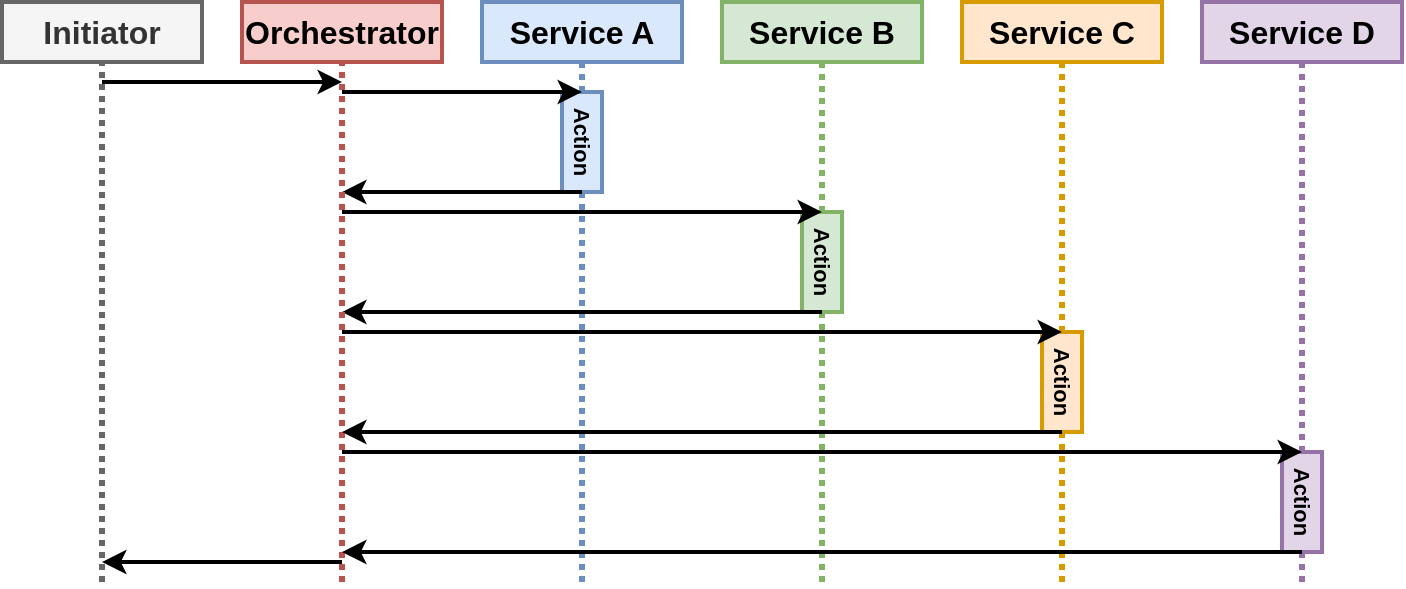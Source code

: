 <mxfile version="13.1.6" type="device"><diagram id="oodRZo66ir17eg9mZ7kf" name="Page-1"><mxGraphModel dx="1554" dy="675" grid="1" gridSize="10" guides="1" tooltips="1" connect="1" arrows="1" fold="1" page="1" pageScale="1" pageWidth="2000" pageHeight="2000" math="0" shadow="0"><root><mxCell id="0"/><mxCell id="1" parent="0"/><mxCell id="-2aZNtLf3BAYs-4e67TA-1" value="&lt;font style=&quot;font-size: 16px&quot;&gt;&lt;b&gt;Service A&lt;/b&gt;&lt;/font&gt;" style="rounded=0;whiteSpace=wrap;html=1;strokeWidth=2;fillColor=#dae8fc;strokeColor=#6c8ebf;" parent="1" vertex="1"><mxGeometry x="280" y="120" width="100" height="30" as="geometry"/></mxCell><mxCell id="-2aZNtLf3BAYs-4e67TA-2" value="" style="endArrow=none;dashed=1;html=1;entryX=0.5;entryY=1;entryDx=0;entryDy=0;strokeWidth=3;dashPattern=1 1;fillColor=#dae8fc;strokeColor=#6c8ebf;exitX=0;exitY=0.5;exitDx=0;exitDy=0;" parent="1" source="-2aZNtLf3BAYs-4e67TA-3" target="-2aZNtLf3BAYs-4e67TA-1" edge="1"><mxGeometry width="50" height="50" relative="1" as="geometry"><mxPoint x="330" y="160" as="sourcePoint"/><mxPoint x="800" y="330" as="targetPoint"/></mxGeometry></mxCell><mxCell id="-2aZNtLf3BAYs-4e67TA-3" value="&lt;b&gt;&lt;font style=&quot;font-size: 11px&quot;&gt;Action&lt;/font&gt;&lt;/b&gt;" style="rounded=0;whiteSpace=wrap;html=1;strokeWidth=2;fillColor=#dae8fc;strokeColor=#6c8ebf;rotation=90;" parent="1" vertex="1"><mxGeometry x="305" y="180" width="50" height="20" as="geometry"/></mxCell><mxCell id="-2aZNtLf3BAYs-4e67TA-4" value="&lt;font style=&quot;font-size: 16px&quot;&gt;&lt;b&gt;Service B&lt;/b&gt;&lt;/font&gt;" style="rounded=0;whiteSpace=wrap;html=1;strokeWidth=2;fillColor=#d5e8d4;strokeColor=#82b366;" parent="1" vertex="1"><mxGeometry x="400" y="120" width="100" height="30" as="geometry"/></mxCell><mxCell id="-2aZNtLf3BAYs-4e67TA-5" value="&lt;b&gt;&lt;font style=&quot;font-size: 11px&quot;&gt;Action&lt;/font&gt;&lt;/b&gt;" style="rounded=0;whiteSpace=wrap;html=1;strokeWidth=2;fillColor=#d5e8d4;strokeColor=#82b366;rotation=90;" parent="1" vertex="1"><mxGeometry x="425" y="240" width="50" height="20" as="geometry"/></mxCell><mxCell id="-2aZNtLf3BAYs-4e67TA-6" value="" style="endArrow=none;dashed=1;html=1;entryX=1;entryY=0.5;entryDx=0;entryDy=0;strokeWidth=3;fillColor=#dae8fc;strokeColor=#6c8ebf;dashPattern=1 1;" parent="1" target="-2aZNtLf3BAYs-4e67TA-3" edge="1"><mxGeometry width="50" height="50" relative="1" as="geometry"><mxPoint x="330" y="410" as="sourcePoint"/><mxPoint x="340" y="160" as="targetPoint"/></mxGeometry></mxCell><mxCell id="-2aZNtLf3BAYs-4e67TA-7" value="" style="endArrow=classic;html=1;strokeWidth=2;exitX=1;exitY=0.5;exitDx=0;exitDy=0;" parent="1" edge="1" source="-2aZNtLf3BAYs-4e67TA-3"><mxGeometry width="50" height="50" relative="1" as="geometry"><mxPoint x="330" y="220" as="sourcePoint"/><mxPoint x="210" y="215" as="targetPoint"/></mxGeometry></mxCell><mxCell id="-2aZNtLf3BAYs-4e67TA-8" value="" style="endArrow=none;dashed=1;html=1;entryX=0.5;entryY=1;entryDx=0;entryDy=0;strokeWidth=3;fillColor=#d5e8d4;strokeColor=#82b366;dashPattern=1 1;exitX=0;exitY=0.5;exitDx=0;exitDy=0;" parent="1" source="-2aZNtLf3BAYs-4e67TA-5" target="-2aZNtLf3BAYs-4e67TA-4" edge="1"><mxGeometry width="50" height="50" relative="1" as="geometry"><mxPoint x="340" y="400" as="sourcePoint"/><mxPoint x="340" y="225" as="targetPoint"/></mxGeometry></mxCell><mxCell id="-2aZNtLf3BAYs-4e67TA-9" value="&lt;font style=&quot;font-size: 16px&quot;&gt;&lt;b&gt;Service C&lt;/b&gt;&lt;/font&gt;" style="rounded=0;whiteSpace=wrap;html=1;strokeWidth=2;fillColor=#ffe6cc;strokeColor=#d79b00;" parent="1" vertex="1"><mxGeometry x="520" y="120" width="100" height="30" as="geometry"/></mxCell><mxCell id="-2aZNtLf3BAYs-4e67TA-10" value="" style="endArrow=none;dashed=1;html=1;entryX=0.5;entryY=1;entryDx=0;entryDy=0;strokeWidth=3;fillColor=#ffe6cc;strokeColor=#d79b00;dashPattern=1 1;exitX=0;exitY=0.5;exitDx=0;exitDy=0;" parent="1" source="-2aZNtLf3BAYs-4e67TA-11" target="-2aZNtLf3BAYs-4e67TA-9" edge="1"><mxGeometry width="50" height="50" relative="1" as="geometry"><mxPoint x="570" y="250" as="sourcePoint"/><mxPoint x="460" y="160" as="targetPoint"/></mxGeometry></mxCell><mxCell id="-2aZNtLf3BAYs-4e67TA-11" value="&lt;b&gt;&lt;font style=&quot;font-size: 11px&quot;&gt;Action&lt;/font&gt;&lt;/b&gt;" style="rounded=0;whiteSpace=wrap;html=1;strokeWidth=2;fillColor=#ffe6cc;strokeColor=#d79b00;rotation=90;" parent="1" vertex="1"><mxGeometry x="545" y="300" width="50" height="20" as="geometry"/></mxCell><mxCell id="-2aZNtLf3BAYs-4e67TA-12" value="" style="endArrow=none;dashed=1;html=1;entryX=1;entryY=0.5;entryDx=0;entryDy=0;strokeWidth=3;fillColor=#d5e8d4;strokeColor=#82b366;dashPattern=1 1;" parent="1" target="-2aZNtLf3BAYs-4e67TA-5" edge="1"><mxGeometry width="50" height="50" relative="1" as="geometry"><mxPoint x="450" y="410" as="sourcePoint"/><mxPoint x="490" y="195" as="targetPoint"/></mxGeometry></mxCell><mxCell id="-2aZNtLf3BAYs-4e67TA-13" value="" style="endArrow=classic;html=1;strokeWidth=2;exitX=1;exitY=0.5;exitDx=0;exitDy=0;" parent="1" edge="1" source="-2aZNtLf3BAYs-4e67TA-5"><mxGeometry width="50" height="50" relative="1" as="geometry"><mxPoint x="450" y="280" as="sourcePoint"/><mxPoint x="210" y="275" as="targetPoint"/></mxGeometry></mxCell><mxCell id="-2aZNtLf3BAYs-4e67TA-14" value="&lt;b&gt;&lt;font style=&quot;font-size: 11px&quot;&gt;Action&lt;/font&gt;&lt;/b&gt;" style="rounded=0;whiteSpace=wrap;html=1;strokeWidth=2;fillColor=#e1d5e7;strokeColor=#9673a6;rotation=90;" parent="1" vertex="1"><mxGeometry x="665" y="360" width="50" height="20" as="geometry"/></mxCell><mxCell id="-2aZNtLf3BAYs-4e67TA-15" value="&lt;font style=&quot;font-size: 16px&quot;&gt;&lt;b&gt;Service D&lt;/b&gt;&lt;/font&gt;" style="rounded=0;whiteSpace=wrap;html=1;strokeWidth=2;fillColor=#e1d5e7;strokeColor=#9673a6;" parent="1" vertex="1"><mxGeometry x="640" y="120" width="100" height="30" as="geometry"/></mxCell><mxCell id="-2aZNtLf3BAYs-4e67TA-16" value="" style="endArrow=none;dashed=1;html=1;entryX=0.5;entryY=1;entryDx=0;entryDy=0;strokeWidth=3;fillColor=#e1d5e7;strokeColor=#9673a6;dashPattern=1 1;exitX=0;exitY=0.5;exitDx=0;exitDy=0;" parent="1" source="-2aZNtLf3BAYs-4e67TA-14" target="-2aZNtLf3BAYs-4e67TA-15" edge="1"><mxGeometry width="50" height="50" relative="1" as="geometry"><mxPoint x="580" y="295" as="sourcePoint"/><mxPoint x="580" y="160" as="targetPoint"/></mxGeometry></mxCell><mxCell id="-2aZNtLf3BAYs-4e67TA-17" value="" style="endArrow=classic;html=1;strokeWidth=2;entryX=0;entryY=0.5;entryDx=0;entryDy=0;" parent="1" edge="1" target="-2aZNtLf3BAYs-4e67TA-14"><mxGeometry width="50" height="50" relative="1" as="geometry"><mxPoint x="210" y="345" as="sourcePoint"/><mxPoint x="690" y="340" as="targetPoint"/></mxGeometry></mxCell><mxCell id="-2aZNtLf3BAYs-4e67TA-18" value="" style="endArrow=none;dashed=1;html=1;entryX=1;entryY=0.5;entryDx=0;entryDy=0;strokeWidth=3;fillColor=#ffe6cc;strokeColor=#d79b00;dashPattern=1 1;" parent="1" target="-2aZNtLf3BAYs-4e67TA-11" edge="1"><mxGeometry width="50" height="50" relative="1" as="geometry"><mxPoint x="570" y="410" as="sourcePoint"/><mxPoint x="580" y="160" as="targetPoint"/></mxGeometry></mxCell><mxCell id="-2aZNtLf3BAYs-4e67TA-19" value="" style="endArrow=none;dashed=1;html=1;strokeWidth=3;fillColor=#e1d5e7;strokeColor=#9673a6;dashPattern=1 1;exitX=1;exitY=0.5;exitDx=0;exitDy=0;" parent="1" source="-2aZNtLf3BAYs-4e67TA-14" edge="1"><mxGeometry width="50" height="50" relative="1" as="geometry"><mxPoint x="580" y="410" as="sourcePoint"/><mxPoint x="690" y="410" as="targetPoint"/></mxGeometry></mxCell><mxCell id="f9qa3-lXOnjbmrwpa74X-1" value="&lt;span style=&quot;font-size: 16px&quot;&gt;&lt;b&gt;Orchestrator&lt;/b&gt;&lt;/span&gt;" style="rounded=0;whiteSpace=wrap;html=1;strokeWidth=2;fillColor=#f8cecc;strokeColor=#b85450;" vertex="1" parent="1"><mxGeometry x="160" y="120" width="100" height="30" as="geometry"/></mxCell><mxCell id="f9qa3-lXOnjbmrwpa74X-2" value="" style="endArrow=none;dashed=1;html=1;entryX=0.5;entryY=1;entryDx=0;entryDy=0;strokeWidth=3;fillColor=#f8cecc;strokeColor=#b85450;dashPattern=1 1;" edge="1" parent="1" target="f9qa3-lXOnjbmrwpa74X-1"><mxGeometry width="50" height="50" relative="1" as="geometry"><mxPoint x="210" y="410" as="sourcePoint"/><mxPoint x="700" y="160" as="targetPoint"/></mxGeometry></mxCell><mxCell id="f9qa3-lXOnjbmrwpa74X-3" value="" style="endArrow=classic;html=1;strokeWidth=2;entryX=0;entryY=0.5;entryDx=0;entryDy=0;" edge="1" parent="1" target="-2aZNtLf3BAYs-4e67TA-3"><mxGeometry width="50" height="50" relative="1" as="geometry"><mxPoint x="210" y="165" as="sourcePoint"/><mxPoint x="330" y="160" as="targetPoint"/></mxGeometry></mxCell><mxCell id="f9qa3-lXOnjbmrwpa74X-5" value="" style="endArrow=classic;html=1;strokeWidth=2;entryX=0;entryY=0.5;entryDx=0;entryDy=0;" edge="1" parent="1" target="-2aZNtLf3BAYs-4e67TA-5"><mxGeometry width="50" height="50" relative="1" as="geometry"><mxPoint x="210" y="225" as="sourcePoint"/><mxPoint x="340" y="175" as="targetPoint"/></mxGeometry></mxCell><mxCell id="f9qa3-lXOnjbmrwpa74X-6" value="" style="endArrow=classic;html=1;strokeWidth=2;entryX=0;entryY=0.5;entryDx=0;entryDy=0;" edge="1" parent="1" target="-2aZNtLf3BAYs-4e67TA-11"><mxGeometry width="50" height="50" relative="1" as="geometry"><mxPoint x="210" y="285" as="sourcePoint"/><mxPoint x="700" y="350" as="targetPoint"/></mxGeometry></mxCell><mxCell id="f9qa3-lXOnjbmrwpa74X-7" value="" style="endArrow=classic;html=1;strokeWidth=2;exitX=1;exitY=0.5;exitDx=0;exitDy=0;" edge="1" parent="1" source="-2aZNtLf3BAYs-4e67TA-11"><mxGeometry width="50" height="50" relative="1" as="geometry"><mxPoint x="580" y="350" as="sourcePoint"/><mxPoint x="210" y="335" as="targetPoint"/></mxGeometry></mxCell><mxCell id="f9qa3-lXOnjbmrwpa74X-8" value="" style="endArrow=none;html=1;strokeWidth=2;entryX=1;entryY=0.5;entryDx=0;entryDy=0;startArrow=classic;startFill=1;endFill=0;" edge="1" parent="1" target="-2aZNtLf3BAYs-4e67TA-14"><mxGeometry width="50" height="50" relative="1" as="geometry"><mxPoint x="210" y="395" as="sourcePoint"/><mxPoint x="700" y="355" as="targetPoint"/></mxGeometry></mxCell><mxCell id="f9qa3-lXOnjbmrwpa74X-9" value="&lt;span style=&quot;font-size: 16px&quot;&gt;&lt;b&gt;Initiator&lt;/b&gt;&lt;/span&gt;" style="rounded=0;whiteSpace=wrap;html=1;strokeWidth=2;fillColor=#f5f5f5;strokeColor=#666666;fontColor=#333333;" vertex="1" parent="1"><mxGeometry x="40" y="120" width="100" height="30" as="geometry"/></mxCell><mxCell id="f9qa3-lXOnjbmrwpa74X-10" value="" style="endArrow=none;dashed=1;html=1;entryX=0.5;entryY=1;entryDx=0;entryDy=0;strokeWidth=3;fillColor=#f5f5f5;strokeColor=#666666;dashPattern=1 1;" edge="1" parent="1" target="f9qa3-lXOnjbmrwpa74X-9"><mxGeometry width="50" height="50" relative="1" as="geometry"><mxPoint x="90" y="410" as="sourcePoint"/><mxPoint x="220" y="160" as="targetPoint"/></mxGeometry></mxCell><mxCell id="f9qa3-lXOnjbmrwpa74X-12" value="" style="endArrow=classic;html=1;strokeWidth=2;" edge="1" parent="1"><mxGeometry width="50" height="50" relative="1" as="geometry"><mxPoint x="90" y="160" as="sourcePoint"/><mxPoint x="210" y="160" as="targetPoint"/></mxGeometry></mxCell><mxCell id="f9qa3-lXOnjbmrwpa74X-13" value="" style="endArrow=classic;html=1;strokeWidth=2;" edge="1" parent="1"><mxGeometry width="50" height="50" relative="1" as="geometry"><mxPoint x="210" y="400" as="sourcePoint"/><mxPoint x="90" y="400" as="targetPoint"/></mxGeometry></mxCell></root></mxGraphModel></diagram></mxfile>
